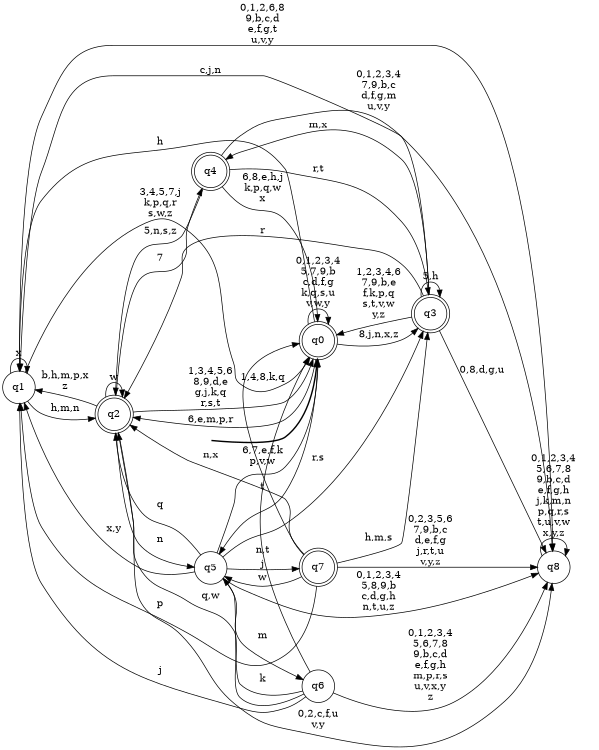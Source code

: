 digraph BlueStar {
__start0 [style = invis, shape = none, label = "", width = 0, height = 0];

rankdir=LR;
size="8,5";

s0 [style="rounded,filled", color="black", fillcolor="white" shape="doublecircle", label="q0"];
s1 [style="filled", color="black", fillcolor="white" shape="circle", label="q1"];
s2 [style="rounded,filled", color="black", fillcolor="white" shape="doublecircle", label="q2"];
s3 [style="rounded,filled", color="black", fillcolor="white" shape="doublecircle", label="q3"];
s4 [style="rounded,filled", color="black", fillcolor="white" shape="doublecircle", label="q4"];
s5 [style="filled", color="black", fillcolor="white" shape="circle", label="q5"];
s6 [style="filled", color="black", fillcolor="white" shape="circle", label="q6"];
s7 [style="rounded,filled", color="black", fillcolor="white" shape="doublecircle", label="q7"];
s8 [style="filled", color="black", fillcolor="white" shape="circle", label="q8"];
subgraph cluster_main { 
	graph [pad=".75", ranksep="0.15", nodesep="0.15"];
	 style=invis; 
	__start0 -> s0 [penwidth=2];
}
s0 -> s0 [label="0,1,2,3,4\n5,7,9,b\nc,d,f,g\nk,q,s,u\nv,w,y"];
s0 -> s1 [label="h"];
s0 -> s2 [label="6,e,m,p,r"];
s0 -> s3 [label="8,j,n,x,z"];
s0 -> s5 [label="t"];
s1 -> s0 [label="3,4,5,7,j\nk,p,q,r\ns,w,z"];
s1 -> s1 [label="x"];
s1 -> s2 [label="h,m,n"];
s1 -> s8 [label="0,1,2,6,8\n9,b,c,d\ne,f,g,t\nu,v,y"];
s2 -> s0 [label="1,3,4,5,6\n8,9,d,e\ng,j,k,q\nr,s,t"];
s2 -> s1 [label="b,h,m,p,x\nz"];
s2 -> s2 [label="w"];
s2 -> s4 [label="7"];
s2 -> s5 [label="n"];
s2 -> s8 [label="0,2,c,f,u\nv,y"];
s3 -> s0 [label="1,2,3,4,6\n7,9,b,e\nf,k,p,q\ns,t,v,w\ny,z"];
s3 -> s1 [label="c,j,n"];
s3 -> s2 [label="r"];
s3 -> s3 [label="5,h"];
s3 -> s4 [label="m,x"];
s3 -> s8 [label="0,8,d,g,u"];
s4 -> s0 [label="6,8,e,h,j\nk,p,q,w\nx"];
s4 -> s2 [label="5,n,s,z"];
s4 -> s3 [label="r,t"];
s4 -> s8 [label="0,1,2,3,4\n7,9,b,c\nd,f,g,m\nu,v,y"];
s5 -> s0 [label="6,7,e,f,k\np,v,w"];
s5 -> s1 [label="x,y"];
s5 -> s2 [label="q"];
s5 -> s3 [label="r,s"];
s5 -> s6 [label="m"];
s5 -> s7 [label="j"];
s5 -> s8 [label="0,1,2,3,4\n5,8,9,b\nc,d,g,h\nn,t,u,z"];
s6 -> s0 [label="n,t"];
s6 -> s1 [label="j"];
s6 -> s2 [label="q,w"];
s6 -> s5 [label="k"];
s6 -> s8 [label="0,1,2,3,4\n5,6,7,8\n9,b,c,d\ne,f,g,h\nm,p,r,s\nu,v,x,y\nz"];
s7 -> s0 [label="1,4,8,k,q"];
s7 -> s1 [label="p"];
s7 -> s2 [label="n,x"];
s7 -> s3 [label="h,m,s"];
s7 -> s5 [label="w"];
s7 -> s8 [label="0,2,3,5,6\n7,9,b,c\nd,e,f,g\nj,r,t,u\nv,y,z"];
s8 -> s8 [label="0,1,2,3,4\n5,6,7,8\n9,b,c,d\ne,f,g,h\nj,k,m,n\np,q,r,s\nt,u,v,w\nx,y,z"];

}